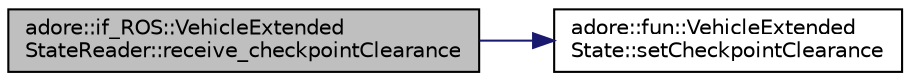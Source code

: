 digraph "adore::if_ROS::VehicleExtendedStateReader::receive_checkpointClearance"
{
 // LATEX_PDF_SIZE
  edge [fontname="Helvetica",fontsize="10",labelfontname="Helvetica",labelfontsize="10"];
  node [fontname="Helvetica",fontsize="10",shape=record];
  rankdir="LR";
  Node1 [label="adore::if_ROS::VehicleExtended\lStateReader::receive_checkpointClearance",height=0.2,width=0.4,color="black", fillcolor="grey75", style="filled", fontcolor="black",tooltip=" "];
  Node1 -> Node2 [color="midnightblue",fontsize="10",style="solid",fontname="Helvetica"];
  Node2 [label="adore::fun::VehicleExtended\lState::setCheckpointClearance",height=0.2,width=0.4,color="black", fillcolor="white", style="filled",URL="$classadore_1_1fun_1_1VehicleExtendedState.html#a502f00b277e9de933a5406180c90a744",tooltip=" "];
}
